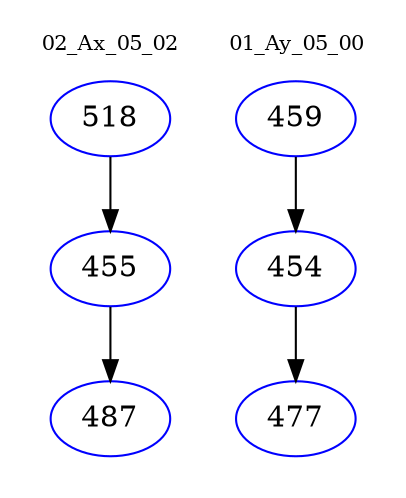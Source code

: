 digraph{
subgraph cluster_0 {
color = white
label = "02_Ax_05_02";
fontsize=10;
T0_518 [label="518", color="blue"]
T0_518 -> T0_455 [color="black"]
T0_455 [label="455", color="blue"]
T0_455 -> T0_487 [color="black"]
T0_487 [label="487", color="blue"]
}
subgraph cluster_1 {
color = white
label = "01_Ay_05_00";
fontsize=10;
T1_459 [label="459", color="blue"]
T1_459 -> T1_454 [color="black"]
T1_454 [label="454", color="blue"]
T1_454 -> T1_477 [color="black"]
T1_477 [label="477", color="blue"]
}
}
